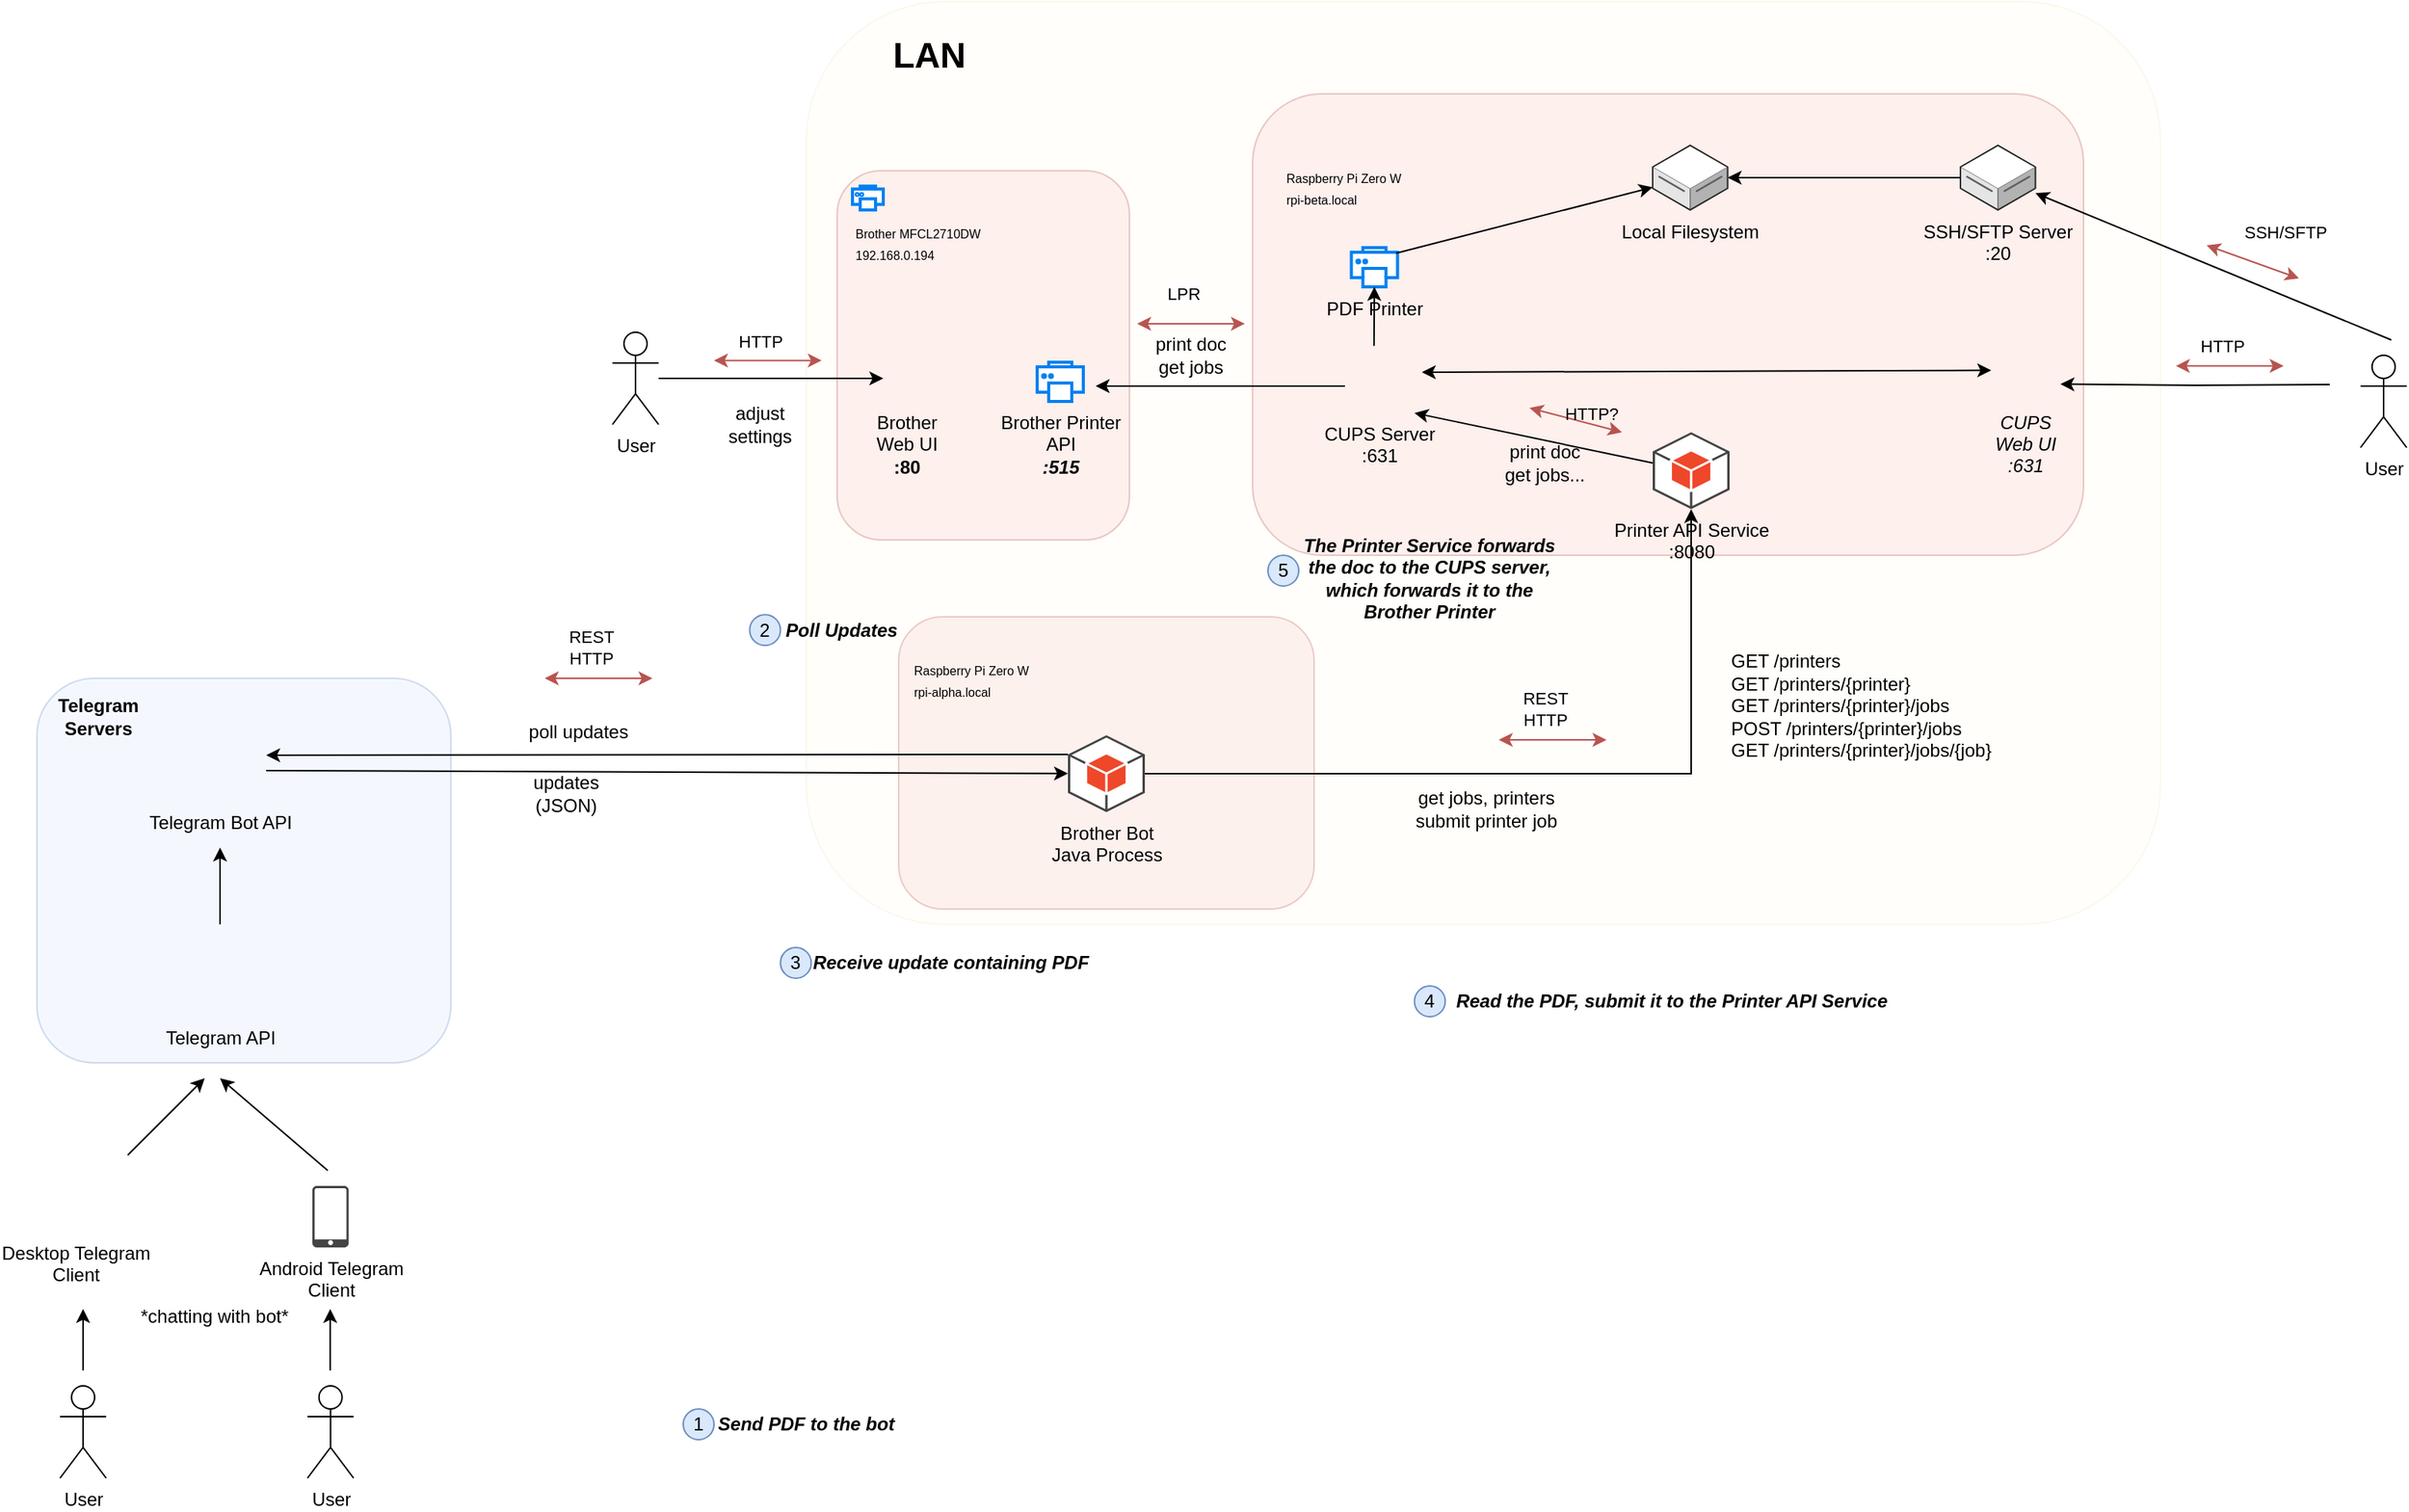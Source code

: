 <mxfile version="22.1.18" type="google">
  <diagram name="Page-1" id="DdPSJ_c9sV7ZSJ3IClvS">
    <mxGraphModel grid="1" page="1" gridSize="10" guides="1" tooltips="1" connect="1" arrows="1" fold="1" pageScale="1" pageWidth="850" pageHeight="1100" math="0" shadow="0">
      <root>
        <mxCell id="0" />
        <mxCell id="1" parent="0" />
        <mxCell id="42NCFGnls3GE2rdPDQEk-40" value="" style="rounded=1;whiteSpace=wrap;html=1;fillColor=#f8cecc;strokeColor=#b85450;opacity=30;" vertex="1" parent="1">
          <mxGeometry x="80" y="500" width="270" height="190" as="geometry" />
        </mxCell>
        <mxCell id="42NCFGnls3GE2rdPDQEk-28" value="" style="rounded=1;whiteSpace=wrap;html=1;fillColor=#fff2cc;strokeColor=#d6b656;opacity=10;strokeWidth=1;" vertex="1" parent="1">
          <mxGeometry x="20" y="100" width="880" height="600" as="geometry" />
        </mxCell>
        <mxCell id="42NCFGnls3GE2rdPDQEk-25" value="" style="rounded=1;whiteSpace=wrap;html=1;fillColor=#dae8fc;strokeColor=#6c8ebf;opacity=30;" vertex="1" parent="1">
          <mxGeometry x="-480" y="540" width="269" height="250" as="geometry" />
        </mxCell>
        <mxCell id="42NCFGnls3GE2rdPDQEk-6" value="" style="rounded=1;whiteSpace=wrap;html=1;fillColor=#f8cecc;strokeColor=#b85450;opacity=30;" vertex="1" parent="1">
          <mxGeometry x="310" y="160" width="540" height="300" as="geometry" />
        </mxCell>
        <mxCell id="42NCFGnls3GE2rdPDQEk-4" value="&lt;div style=&quot;font-size: 8px;&quot;&gt;&lt;span style=&quot;background-color: initial;&quot;&gt;&lt;font style=&quot;font-size: 8px;&quot;&gt;Raspberry Pi Zero W&lt;/font&gt;&lt;/span&gt;&lt;/div&gt;&lt;font style=&quot;font-size: 8px;&quot;&gt;rpi-beta.local&lt;/font&gt;" style="shape=image;html=1;verticalAlign=top;verticalLabelPosition=bottom;labelBackgroundColor=none;imageAspect=0;aspect=fixed;image=https://cdn1.iconfinder.com/data/icons/fruit-136/64/Fruit_iconfree_Filled_Outline_raspberry-healthy-organic-food-fruit_icon-128.png;align=left;" vertex="1" parent="1">
          <mxGeometry x="330" y="180" width="23.62" height="23.62" as="geometry" />
        </mxCell>
        <mxCell id="42NCFGnls3GE2rdPDQEk-7" value="Telegram Bot API" style="shape=image;html=1;verticalAlign=top;verticalLabelPosition=bottom;labelBackgroundColor=none;imageAspect=0;aspect=fixed;image=https://cdn3.iconfinder.com/data/icons/social-media-chamfered-corner/154/telegram-128.png" vertex="1" parent="1">
          <mxGeometry x="-381" y="580" width="40" height="40" as="geometry" />
        </mxCell>
        <mxCell id="42NCFGnls3GE2rdPDQEk-9" value="User" style="shape=umlActor;verticalLabelPosition=bottom;verticalAlign=top;html=1;outlineConnect=0;" vertex="1" parent="1">
          <mxGeometry x="-465" y="1000" width="30" height="60" as="geometry" />
        </mxCell>
        <mxCell id="42NCFGnls3GE2rdPDQEk-10" value="Desktop Telegram&lt;br&gt;Client" style="shape=image;html=1;verticalAlign=top;verticalLabelPosition=bottom;labelBackgroundColor=#ffffff;imageAspect=0;aspect=fixed;image=https://cdn4.iconfinder.com/data/icons/48-bubbles/48/29.Mac-128.png" vertex="1" parent="1">
          <mxGeometry x="-480" y="850" width="50" height="50" as="geometry" />
        </mxCell>
        <mxCell id="42NCFGnls3GE2rdPDQEk-12" value="Android Telegram&lt;br&gt;Client" style="sketch=0;pointerEvents=1;shadow=0;dashed=0;html=1;strokeColor=none;fillColor=#434445;aspect=fixed;labelPosition=center;verticalLabelPosition=bottom;verticalAlign=top;align=center;outlineConnect=0;shape=mxgraph.vvd.phone;" vertex="1" parent="1">
          <mxGeometry x="-301" y="870" width="23.6" height="40" as="geometry" />
        </mxCell>
        <mxCell id="42NCFGnls3GE2rdPDQEk-14" value="Telegram API" style="shape=image;html=1;verticalAlign=top;verticalLabelPosition=bottom;labelBackgroundColor=none;imageAspect=0;aspect=fixed;image=https://cdn3.iconfinder.com/data/icons/social-media-chamfered-corner/154/telegram-128.png" vertex="1" parent="1">
          <mxGeometry x="-381" y="720" width="40" height="40" as="geometry" />
        </mxCell>
        <mxCell id="42NCFGnls3GE2rdPDQEk-18" value="" style="endArrow=classic;html=1;rounded=0;" edge="1" parent="1">
          <mxGeometry width="50" height="50" relative="1" as="geometry">
            <mxPoint x="-421" y="850" as="sourcePoint" />
            <mxPoint x="-371" y="800" as="targetPoint" />
          </mxGeometry>
        </mxCell>
        <mxCell id="42NCFGnls3GE2rdPDQEk-19" value="" style="endArrow=classic;html=1;rounded=0;" edge="1" parent="1">
          <mxGeometry width="50" height="50" relative="1" as="geometry">
            <mxPoint x="-291" y="860" as="sourcePoint" />
            <mxPoint x="-361" y="800" as="targetPoint" />
          </mxGeometry>
        </mxCell>
        <mxCell id="42NCFGnls3GE2rdPDQEk-20" value="" style="endArrow=classic;html=1;rounded=0;" edge="1" parent="1">
          <mxGeometry width="50" height="50" relative="1" as="geometry">
            <mxPoint x="-361" y="700" as="sourcePoint" />
            <mxPoint x="-361" y="650" as="targetPoint" />
          </mxGeometry>
        </mxCell>
        <mxCell id="42NCFGnls3GE2rdPDQEk-21" value="" style="endArrow=classic;html=1;rounded=0;" edge="1" parent="1" target="42NCFGnls3GE2rdPDQEk-89">
          <mxGeometry width="50" height="50" relative="1" as="geometry">
            <mxPoint x="-331" y="600" as="sourcePoint" />
            <mxPoint x="79" y="600" as="targetPoint" />
          </mxGeometry>
        </mxCell>
        <mxCell id="42NCFGnls3GE2rdPDQEk-22" value="" style="endArrow=classic;html=1;rounded=0;exitX=0;exitY=0.25;exitDx=0;exitDy=0;exitPerimeter=0;" edge="1" parent="1" source="42NCFGnls3GE2rdPDQEk-89">
          <mxGeometry width="50" height="50" relative="1" as="geometry">
            <mxPoint x="79" y="590" as="sourcePoint" />
            <mxPoint x="-331" y="590" as="targetPoint" />
          </mxGeometry>
        </mxCell>
        <mxCell id="42NCFGnls3GE2rdPDQEk-23" value="poll updates" style="text;html=1;strokeColor=none;fillColor=none;align=center;verticalAlign=middle;whiteSpace=wrap;rounded=0;" vertex="1" parent="1">
          <mxGeometry x="-166" y="560" width="76" height="30" as="geometry" />
        </mxCell>
        <mxCell id="42NCFGnls3GE2rdPDQEk-24" value="updates (JSON)" style="text;html=1;strokeColor=none;fillColor=none;align=center;verticalAlign=middle;whiteSpace=wrap;rounded=0;" vertex="1" parent="1">
          <mxGeometry x="-166" y="600" width="60" height="30" as="geometry" />
        </mxCell>
        <mxCell id="42NCFGnls3GE2rdPDQEk-26" value="Telegram Servers" style="text;html=1;strokeColor=none;fillColor=none;align=center;verticalAlign=middle;whiteSpace=wrap;rounded=0;fontStyle=1" vertex="1" parent="1">
          <mxGeometry x="-470" y="550" width="60" height="30" as="geometry" />
        </mxCell>
        <mxCell id="42NCFGnls3GE2rdPDQEk-29" value="&lt;font style=&quot;font-size: 23px;&quot;&gt;&lt;b&gt;LAN&lt;/b&gt;&lt;/font&gt;" style="text;html=1;strokeColor=none;fillColor=none;align=center;verticalAlign=middle;whiteSpace=wrap;rounded=0;" vertex="1" parent="1">
          <mxGeometry x="70" y="120" width="60" height="30" as="geometry" />
        </mxCell>
        <mxCell id="42NCFGnls3GE2rdPDQEk-30" value="User" style="shape=umlActor;verticalLabelPosition=bottom;verticalAlign=top;html=1;outlineConnect=0;" vertex="1" parent="1">
          <mxGeometry x="-304.2" y="1000" width="30" height="60" as="geometry" />
        </mxCell>
        <mxCell id="42NCFGnls3GE2rdPDQEk-31" value="" style="endArrow=classic;html=1;rounded=0;" edge="1" parent="1">
          <mxGeometry width="50" height="50" relative="1" as="geometry">
            <mxPoint x="-450" y="990" as="sourcePoint" />
            <mxPoint x="-450" y="950" as="targetPoint" />
          </mxGeometry>
        </mxCell>
        <mxCell id="42NCFGnls3GE2rdPDQEk-32" value="" style="endArrow=classic;html=1;rounded=0;" edge="1" parent="1">
          <mxGeometry width="50" height="50" relative="1" as="geometry">
            <mxPoint x="-289.4" y="990" as="sourcePoint" />
            <mxPoint x="-289.4" y="950" as="targetPoint" />
          </mxGeometry>
        </mxCell>
        <mxCell id="42NCFGnls3GE2rdPDQEk-34" value="" style="endArrow=classic;startArrow=classic;html=1;rounded=0;fillColor=#f8cecc;strokeColor=#b85450;" edge="1" parent="1">
          <mxGeometry width="50" height="50" relative="1" as="geometry">
            <mxPoint x="-150" y="540" as="sourcePoint" />
            <mxPoint x="-80" y="540" as="targetPoint" />
          </mxGeometry>
        </mxCell>
        <mxCell id="42NCFGnls3GE2rdPDQEk-35" value="REST &lt;br&gt;HTTP" style="edgeLabel;html=1;align=center;verticalAlign=middle;resizable=0;points=[];" connectable="0" vertex="1" parent="42NCFGnls3GE2rdPDQEk-34">
          <mxGeometry x="0.423" y="2" relative="1" as="geometry">
            <mxPoint x="-20" y="-18" as="offset" />
          </mxGeometry>
        </mxCell>
        <mxCell id="42NCFGnls3GE2rdPDQEk-36" value="*chatting with bot*" style="text;html=1;strokeColor=none;fillColor=none;align=center;verticalAlign=middle;whiteSpace=wrap;rounded=0;" vertex="1" parent="1">
          <mxGeometry x="-430" y="940" width="131" height="30" as="geometry" />
        </mxCell>
        <mxCell id="42NCFGnls3GE2rdPDQEk-37" value="PDF Printer" style="html=1;verticalLabelPosition=bottom;align=center;labelBackgroundColor=none;verticalAlign=top;strokeWidth=2;strokeColor=#0080F0;shadow=0;dashed=0;shape=mxgraph.ios7.icons.printer;" vertex="1" parent="1">
          <mxGeometry x="374.2" y="260" width="30" height="25.5" as="geometry" />
        </mxCell>
        <mxCell id="42NCFGnls3GE2rdPDQEk-41" value="" style="rounded=1;whiteSpace=wrap;html=1;fillColor=#f8cecc;strokeColor=#b85450;opacity=30;" vertex="1" parent="1">
          <mxGeometry x="40" y="210" width="190" height="240" as="geometry" />
        </mxCell>
        <mxCell id="42NCFGnls3GE2rdPDQEk-1" value="&lt;font style=&quot;font-size: 8px;&quot;&gt;Brother&amp;nbsp;MFCL2710DW&lt;br&gt;192.168.0.194&lt;/font&gt;" style="html=1;verticalLabelPosition=bottom;align=left;labelBackgroundColor=none;verticalAlign=top;strokeWidth=2;strokeColor=#0080F0;shadow=0;dashed=0;shape=mxgraph.ios7.icons.printer;" vertex="1" parent="1">
          <mxGeometry x="50" y="220" width="20" height="15.5" as="geometry" />
        </mxCell>
        <mxCell id="42NCFGnls3GE2rdPDQEk-43" value="&lt;div style=&quot;font-size: 8px;&quot;&gt;&lt;span style=&quot;background-color: initial;&quot;&gt;&lt;font style=&quot;font-size: 8px;&quot;&gt;Raspberry Pi Zero W&lt;/font&gt;&lt;/span&gt;&lt;/div&gt;&lt;font style=&quot;font-size: 8px;&quot;&gt;rpi-alpha.local&lt;/font&gt;" style="shape=image;html=1;verticalAlign=top;verticalLabelPosition=bottom;labelBackgroundColor=none;imageAspect=0;aspect=fixed;image=https://cdn1.iconfinder.com/data/icons/fruit-136/64/Fruit_iconfree_Filled_Outline_raspberry-healthy-organic-food-fruit_icon-128.png;align=left;" vertex="1" parent="1">
          <mxGeometry x="88.19" y="500" width="23.62" height="23.62" as="geometry" />
        </mxCell>
        <mxCell id="42NCFGnls3GE2rdPDQEk-45" value="Brother Printer&lt;br&gt;API&lt;br&gt;&lt;i&gt;&lt;b&gt;:515&lt;/b&gt;&lt;/i&gt;" style="html=1;verticalLabelPosition=bottom;align=center;labelBackgroundColor=none;verticalAlign=top;strokeWidth=2;strokeColor=#0080F0;shadow=0;dashed=0;shape=mxgraph.ios7.icons.printer;" vertex="1" parent="1">
          <mxGeometry x="170" y="334.5" width="30" height="25.5" as="geometry" />
        </mxCell>
        <mxCell id="42NCFGnls3GE2rdPDQEk-46" value="Brother&lt;br&gt;Web UI&lt;br&gt;&lt;b&gt;:80&lt;/b&gt;" style="shape=image;html=1;verticalAlign=top;verticalLabelPosition=bottom;labelBackgroundColor=none;imageAspect=0;aspect=fixed;image=https://cdn1.iconfinder.com/data/icons/seo-and-web-development-6/32/Web_website_favorite_site_star-128.png" vertex="1" parent="1">
          <mxGeometry x="70" y="330" width="30" height="30" as="geometry" />
        </mxCell>
        <mxCell id="42NCFGnls3GE2rdPDQEk-49" style="edgeStyle=orthogonalEdgeStyle;rounded=0;orthogonalLoop=1;jettySize=auto;html=1;entryX=0;entryY=0.5;entryDx=0;entryDy=0;" edge="1" parent="1" source="42NCFGnls3GE2rdPDQEk-47" target="42NCFGnls3GE2rdPDQEk-46">
          <mxGeometry relative="1" as="geometry" />
        </mxCell>
        <mxCell id="42NCFGnls3GE2rdPDQEk-47" value="User" style="shape=umlActor;verticalLabelPosition=bottom;verticalAlign=top;html=1;outlineConnect=0;" vertex="1" parent="1">
          <mxGeometry x="-106" y="315" width="30" height="60" as="geometry" />
        </mxCell>
        <mxCell id="42NCFGnls3GE2rdPDQEk-51" value="CUPS Server&#xa;:631" style="shape=image;imageAspect=0;aspect=fixed;verticalLabelPosition=bottom;verticalAlign=top;image=https://www.cups.org/apple-touch-icon.png;" vertex="1" parent="1">
          <mxGeometry x="370.2" y="322.5" width="45" height="45" as="geometry" />
        </mxCell>
        <mxCell id="42NCFGnls3GE2rdPDQEk-52" value="CUPS&#xa;Web UI&#xa;:631" style="shape=image;imageAspect=0;aspect=fixed;verticalLabelPosition=bottom;verticalAlign=top;image=https://www.cups.org/apple-touch-icon.png;fontStyle=2" vertex="1" parent="1">
          <mxGeometry x="790" y="315" width="45" height="45" as="geometry" />
        </mxCell>
        <mxCell id="42NCFGnls3GE2rdPDQEk-55" value="" style="endArrow=classic;startArrow=classic;html=1;rounded=0;fillColor=#f8cecc;strokeColor=#b85450;" edge="1" parent="1">
          <mxGeometry width="50" height="50" relative="1" as="geometry">
            <mxPoint x="-40" y="333.32" as="sourcePoint" />
            <mxPoint x="30" y="333.32" as="targetPoint" />
          </mxGeometry>
        </mxCell>
        <mxCell id="42NCFGnls3GE2rdPDQEk-56" value="&lt;br&gt;HTTP" style="edgeLabel;html=1;align=center;verticalAlign=middle;resizable=0;points=[];" connectable="0" vertex="1" parent="42NCFGnls3GE2rdPDQEk-55">
          <mxGeometry x="0.423" y="2" relative="1" as="geometry">
            <mxPoint x="-20" y="-18" as="offset" />
          </mxGeometry>
        </mxCell>
        <mxCell id="42NCFGnls3GE2rdPDQEk-57" style="edgeStyle=orthogonalEdgeStyle;rounded=0;orthogonalLoop=1;jettySize=auto;html=1;entryX=1;entryY=0.75;entryDx=0;entryDy=0;" edge="1" parent="1" target="42NCFGnls3GE2rdPDQEk-52">
          <mxGeometry relative="1" as="geometry">
            <mxPoint x="1206" y="360" as="targetPoint" />
            <mxPoint x="1010" y="349" as="sourcePoint" />
          </mxGeometry>
        </mxCell>
        <mxCell id="42NCFGnls3GE2rdPDQEk-58" value="User" style="shape=umlActor;verticalLabelPosition=bottom;verticalAlign=top;html=1;outlineConnect=0;" vertex="1" parent="1">
          <mxGeometry x="1030" y="330" width="30" height="60" as="geometry" />
        </mxCell>
        <mxCell id="42NCFGnls3GE2rdPDQEk-59" value="" style="endArrow=classic;startArrow=classic;html=1;rounded=0;fillColor=#f8cecc;strokeColor=#b85450;" edge="1" parent="1">
          <mxGeometry width="50" height="50" relative="1" as="geometry">
            <mxPoint x="910" y="336.91" as="sourcePoint" />
            <mxPoint x="980" y="336.91" as="targetPoint" />
          </mxGeometry>
        </mxCell>
        <mxCell id="42NCFGnls3GE2rdPDQEk-60" value="&lt;br&gt;HTTP" style="edgeLabel;html=1;align=center;verticalAlign=middle;resizable=0;points=[];" connectable="0" vertex="1" parent="42NCFGnls3GE2rdPDQEk-59">
          <mxGeometry x="0.423" y="2" relative="1" as="geometry">
            <mxPoint x="-20" y="-18" as="offset" />
          </mxGeometry>
        </mxCell>
        <mxCell id="42NCFGnls3GE2rdPDQEk-67" value="" style="endArrow=classic;html=1;rounded=0;entryX=1.267;entryY=0.608;entryDx=0;entryDy=0;entryPerimeter=0;" edge="1" parent="1" target="42NCFGnls3GE2rdPDQEk-45">
          <mxGeometry width="50" height="50" relative="1" as="geometry">
            <mxPoint x="370" y="350" as="sourcePoint" />
            <mxPoint x="420" y="300" as="targetPoint" />
          </mxGeometry>
        </mxCell>
        <mxCell id="42NCFGnls3GE2rdPDQEk-68" value="" style="endArrow=classic;html=1;rounded=0;exitX=0.416;exitY=0.031;exitDx=0;exitDy=0;exitPerimeter=0;" edge="1" parent="1" source="42NCFGnls3GE2rdPDQEk-51" target="42NCFGnls3GE2rdPDQEk-37">
          <mxGeometry width="50" height="50" relative="1" as="geometry">
            <mxPoint x="552" y="309.7" as="sourcePoint" />
            <mxPoint x="390" y="309.7" as="targetPoint" />
          </mxGeometry>
        </mxCell>
        <mxCell id="42NCFGnls3GE2rdPDQEk-69" value="" style="endArrow=classic;startArrow=classic;html=1;rounded=0;entryX=0;entryY=0.75;entryDx=0;entryDy=0;" edge="1" parent="1">
          <mxGeometry width="50" height="50" relative="1" as="geometry">
            <mxPoint x="420" y="341" as="sourcePoint" />
            <mxPoint x="790" y="339.75" as="targetPoint" />
          </mxGeometry>
        </mxCell>
        <mxCell id="42NCFGnls3GE2rdPDQEk-70" value="print doc&lt;br&gt;get jobs" style="text;html=1;strokeColor=none;fillColor=none;align=center;verticalAlign=middle;whiteSpace=wrap;rounded=0;" vertex="1" parent="1">
          <mxGeometry x="240" y="315" width="60" height="30" as="geometry" />
        </mxCell>
        <mxCell id="42NCFGnls3GE2rdPDQEk-71" value="" style="endArrow=classic;startArrow=classic;html=1;rounded=0;fillColor=#f8cecc;strokeColor=#b85450;" edge="1" parent="1">
          <mxGeometry width="50" height="50" relative="1" as="geometry">
            <mxPoint x="235" y="309.47" as="sourcePoint" />
            <mxPoint x="305" y="309.47" as="targetPoint" />
          </mxGeometry>
        </mxCell>
        <mxCell id="42NCFGnls3GE2rdPDQEk-72" value="LPR" style="edgeLabel;html=1;align=center;verticalAlign=middle;resizable=0;points=[];" connectable="0" vertex="1" parent="42NCFGnls3GE2rdPDQEk-71">
          <mxGeometry x="0.423" y="2" relative="1" as="geometry">
            <mxPoint x="-20" y="-18" as="offset" />
          </mxGeometry>
        </mxCell>
        <mxCell id="42NCFGnls3GE2rdPDQEk-73" value="SSH/SFTP Server&lt;br&gt;:20" style="verticalLabelPosition=bottom;html=1;verticalAlign=top;strokeWidth=1;align=center;outlineConnect=0;dashed=0;outlineConnect=0;shape=mxgraph.aws3d.dataServer;strokeColor=#5E5E5E;aspect=fixed;" vertex="1" parent="1">
          <mxGeometry x="770" y="193.5" width="48.74" height="42" as="geometry" />
        </mxCell>
        <mxCell id="42NCFGnls3GE2rdPDQEk-75" value="Local Filesystem" style="verticalLabelPosition=bottom;html=1;verticalAlign=top;strokeWidth=1;align=center;outlineConnect=0;dashed=0;outlineConnect=0;shape=mxgraph.aws3d.dataServer;strokeColor=#5E5E5E;aspect=fixed;" vertex="1" parent="1">
          <mxGeometry x="570" y="193.5" width="48.74" height="42" as="geometry" />
        </mxCell>
        <mxCell id="42NCFGnls3GE2rdPDQEk-76" value="" style="endArrow=classic;html=1;rounded=0;" edge="1" parent="1" source="42NCFGnls3GE2rdPDQEk-73" target="42NCFGnls3GE2rdPDQEk-75">
          <mxGeometry width="50" height="50" relative="1" as="geometry">
            <mxPoint x="760" y="230" as="sourcePoint" />
            <mxPoint x="640" y="220" as="targetPoint" />
          </mxGeometry>
        </mxCell>
        <mxCell id="42NCFGnls3GE2rdPDQEk-77" value="" style="endArrow=classic;html=1;rounded=0;exitX=0.969;exitY=0.142;exitDx=0;exitDy=0;exitPerimeter=0;" edge="1" parent="1" source="42NCFGnls3GE2rdPDQEk-37" target="42NCFGnls3GE2rdPDQEk-75">
          <mxGeometry width="50" height="50" relative="1" as="geometry">
            <mxPoint x="780" y="225" as="sourcePoint" />
            <mxPoint x="629" y="225" as="targetPoint" />
          </mxGeometry>
        </mxCell>
        <mxCell id="42NCFGnls3GE2rdPDQEk-78" value="" style="endArrow=classic;html=1;rounded=0;" edge="1" parent="1" target="42NCFGnls3GE2rdPDQEk-73">
          <mxGeometry width="50" height="50" relative="1" as="geometry">
            <mxPoint x="1050" y="320" as="sourcePoint" />
            <mxPoint x="1100" y="270" as="targetPoint" />
          </mxGeometry>
        </mxCell>
        <mxCell id="42NCFGnls3GE2rdPDQEk-79" value="" style="endArrow=classic;startArrow=classic;html=1;rounded=0;fillColor=#f8cecc;strokeColor=#b85450;" edge="1" parent="1">
          <mxGeometry width="50" height="50" relative="1" as="geometry">
            <mxPoint x="930" y="258.46" as="sourcePoint" />
            <mxPoint x="990" y="280" as="targetPoint" />
          </mxGeometry>
        </mxCell>
        <mxCell id="42NCFGnls3GE2rdPDQEk-80" value="SSH/SFTP" style="edgeLabel;html=1;align=center;verticalAlign=middle;resizable=0;points=[];" connectable="0" vertex="1" parent="42NCFGnls3GE2rdPDQEk-79">
          <mxGeometry x="0.423" y="2" relative="1" as="geometry">
            <mxPoint x="7" y="-22" as="offset" />
          </mxGeometry>
        </mxCell>
        <mxCell id="42NCFGnls3GE2rdPDQEk-81" value="adjust settings" style="text;html=1;strokeColor=none;fillColor=none;align=center;verticalAlign=middle;whiteSpace=wrap;rounded=0;" vertex="1" parent="1">
          <mxGeometry x="-40" y="360" width="60" height="30" as="geometry" />
        </mxCell>
        <mxCell id="42NCFGnls3GE2rdPDQEk-82" value="Printer API Service&lt;br&gt;:8080" style="outlineConnect=0;dashed=0;verticalLabelPosition=bottom;verticalAlign=top;align=center;html=1;shape=mxgraph.aws3.android;fillColor=#EE472A;gradientColor=none;" vertex="1" parent="1">
          <mxGeometry x="570" y="380" width="50" height="50" as="geometry" />
        </mxCell>
        <mxCell id="42NCFGnls3GE2rdPDQEk-83" value="" style="endArrow=classic;html=1;rounded=0;entryX=1;entryY=1;entryDx=0;entryDy=0;" edge="1" parent="1" target="42NCFGnls3GE2rdPDQEk-51">
          <mxGeometry width="50" height="50" relative="1" as="geometry">
            <mxPoint x="570" y="400" as="sourcePoint" />
            <mxPoint x="620" y="350" as="targetPoint" />
          </mxGeometry>
        </mxCell>
        <mxCell id="42NCFGnls3GE2rdPDQEk-87" value="" style="endArrow=classic;startArrow=classic;html=1;rounded=0;fillColor=#f8cecc;strokeColor=#b85450;" edge="1" parent="1">
          <mxGeometry width="50" height="50" relative="1" as="geometry">
            <mxPoint x="490" y="364.23" as="sourcePoint" />
            <mxPoint x="550" y="380" as="targetPoint" />
          </mxGeometry>
        </mxCell>
        <mxCell id="42NCFGnls3GE2rdPDQEk-88" value="HTTP?" style="edgeLabel;html=1;align=center;verticalAlign=middle;resizable=0;points=[];labelBackgroundColor=none;" connectable="0" vertex="1" parent="42NCFGnls3GE2rdPDQEk-87">
          <mxGeometry x="0.423" y="2" relative="1" as="geometry">
            <mxPoint x="-3" y="-6" as="offset" />
          </mxGeometry>
        </mxCell>
        <mxCell id="42NCFGnls3GE2rdPDQEk-89" value="Brother Bot&lt;br&gt;Java Process" style="outlineConnect=0;dashed=0;verticalLabelPosition=bottom;verticalAlign=top;align=center;html=1;shape=mxgraph.aws3.android;fillColor=#EE472A;gradientColor=none;" vertex="1" parent="1">
          <mxGeometry x="190" y="577" width="50" height="50" as="geometry" />
        </mxCell>
        <mxCell id="42NCFGnls3GE2rdPDQEk-92" style="edgeStyle=orthogonalEdgeStyle;rounded=0;orthogonalLoop=1;jettySize=auto;html=1;exitX=1;exitY=0.5;exitDx=0;exitDy=0;exitPerimeter=0;entryX=0.5;entryY=1;entryDx=0;entryDy=0;entryPerimeter=0;" edge="1" parent="1" source="42NCFGnls3GE2rdPDQEk-89" target="42NCFGnls3GE2rdPDQEk-82">
          <mxGeometry relative="1" as="geometry" />
        </mxCell>
        <mxCell id="42NCFGnls3GE2rdPDQEk-93" value="" style="endArrow=classic;startArrow=classic;html=1;rounded=0;fillColor=#f8cecc;strokeColor=#b85450;" edge="1" parent="1">
          <mxGeometry width="50" height="50" relative="1" as="geometry">
            <mxPoint x="470" y="580" as="sourcePoint" />
            <mxPoint x="540" y="580" as="targetPoint" />
          </mxGeometry>
        </mxCell>
        <mxCell id="42NCFGnls3GE2rdPDQEk-94" value="REST &lt;br&gt;HTTP" style="edgeLabel;html=1;align=center;verticalAlign=middle;resizable=0;points=[];" connectable="0" vertex="1" parent="42NCFGnls3GE2rdPDQEk-93">
          <mxGeometry x="0.423" y="2" relative="1" as="geometry">
            <mxPoint x="-20" y="-18" as="offset" />
          </mxGeometry>
        </mxCell>
        <mxCell id="42NCFGnls3GE2rdPDQEk-95" value="get jobs, printers&lt;br&gt;submit printer job" style="text;html=1;strokeColor=none;fillColor=none;align=center;verticalAlign=middle;whiteSpace=wrap;rounded=0;" vertex="1" parent="1">
          <mxGeometry x="404" y="610" width="116" height="30" as="geometry" />
        </mxCell>
        <mxCell id="42NCFGnls3GE2rdPDQEk-96" value="GET /printers&lt;br&gt;GET /printers/{printer}&lt;br&gt;GET /printers/{printer}/jobs&lt;br&gt;POST /printers/{printer}/jobs&lt;br&gt;GET /printers/{printer}/jobs/{job}&lt;br&gt;&lt;div style=&quot;&quot;&gt;&lt;br&gt;&lt;/div&gt;" style="text;html=1;strokeColor=none;fillColor=none;align=left;verticalAlign=middle;whiteSpace=wrap;rounded=0;" vertex="1" parent="1">
          <mxGeometry x="618.74" y="520" width="181.26" height="90" as="geometry" />
        </mxCell>
        <mxCell id="42NCFGnls3GE2rdPDQEk-97" value="1" style="ellipse;whiteSpace=wrap;html=1;aspect=fixed;fillColor=#dae8fc;strokeColor=#6c8ebf;" vertex="1" parent="1">
          <mxGeometry x="-60" y="1015" width="20" height="20" as="geometry" />
        </mxCell>
        <mxCell id="42NCFGnls3GE2rdPDQEk-98" value="&lt;i&gt;&lt;b&gt;Send PDF to the bot&lt;/b&gt;&lt;/i&gt;" style="text;html=1;strokeColor=none;fillColor=none;align=center;verticalAlign=middle;whiteSpace=wrap;rounded=0;" vertex="1" parent="1">
          <mxGeometry x="-40" y="1010" width="120" height="30" as="geometry" />
        </mxCell>
        <mxCell id="42NCFGnls3GE2rdPDQEk-100" value="&lt;i&gt;&lt;b&gt;Poll Updates&lt;/b&gt;&lt;/i&gt;" style="text;html=1;strokeColor=none;fillColor=none;align=center;verticalAlign=middle;whiteSpace=wrap;rounded=0;" vertex="1" parent="1">
          <mxGeometry x="3.19" y="493.62" width="80" height="30" as="geometry" />
        </mxCell>
        <mxCell id="42NCFGnls3GE2rdPDQEk-102" value="&lt;i&gt;&lt;b&gt;Receive update containing PDF&lt;/b&gt;&lt;/i&gt;" style="text;html=1;strokeColor=none;fillColor=none;align=center;verticalAlign=middle;whiteSpace=wrap;rounded=0;" vertex="1" parent="1">
          <mxGeometry x="23.19" y="710" width="181.81" height="30" as="geometry" />
        </mxCell>
        <mxCell id="42NCFGnls3GE2rdPDQEk-103" value="3" style="ellipse;whiteSpace=wrap;html=1;aspect=fixed;fillColor=#dae8fc;strokeColor=#6c8ebf;" vertex="1" parent="1">
          <mxGeometry x="3.19" y="715" width="20" height="20" as="geometry" />
        </mxCell>
        <mxCell id="42NCFGnls3GE2rdPDQEk-105" value="2" style="ellipse;whiteSpace=wrap;html=1;aspect=fixed;fillColor=#dae8fc;strokeColor=#6c8ebf;" vertex="1" parent="1">
          <mxGeometry x="-16.81" y="498.62" width="20" height="20" as="geometry" />
        </mxCell>
        <mxCell id="42NCFGnls3GE2rdPDQEk-106" value="&lt;i&gt;&lt;b&gt;Read the PDF, submit it to the Printer API Service&lt;/b&gt;&lt;/i&gt;" style="text;html=1;strokeColor=none;fillColor=none;align=center;verticalAlign=middle;whiteSpace=wrap;rounded=0;" vertex="1" parent="1">
          <mxGeometry x="435.2" y="735" width="294.8" height="30" as="geometry" />
        </mxCell>
        <mxCell id="42NCFGnls3GE2rdPDQEk-107" value="4" style="ellipse;whiteSpace=wrap;html=1;aspect=fixed;fillColor=#dae8fc;strokeColor=#6c8ebf;" vertex="1" parent="1">
          <mxGeometry x="415.2" y="740" width="20" height="20" as="geometry" />
        </mxCell>
        <mxCell id="42NCFGnls3GE2rdPDQEk-108" value="&lt;i&gt;&lt;b&gt;The Printer Service forwards the doc to the CUPS server, which forwards it to the Brother Printer&lt;/b&gt;&lt;/i&gt;" style="text;html=1;strokeColor=none;fillColor=none;align=center;verticalAlign=middle;whiteSpace=wrap;rounded=0;" vertex="1" parent="1">
          <mxGeometry x="340" y="460" width="170" height="30" as="geometry" />
        </mxCell>
        <mxCell id="42NCFGnls3GE2rdPDQEk-109" value="5" style="ellipse;whiteSpace=wrap;html=1;aspect=fixed;fillColor=#dae8fc;strokeColor=#6c8ebf;" vertex="1" parent="1">
          <mxGeometry x="320" y="460" width="20" height="20" as="geometry" />
        </mxCell>
        <mxCell id="42NCFGnls3GE2rdPDQEk-110" value="print doc&lt;br&gt;get jobs..." style="text;html=1;strokeColor=none;fillColor=none;align=center;verticalAlign=middle;whiteSpace=wrap;rounded=0;" vertex="1" parent="1">
          <mxGeometry x="470" y="385" width="60" height="30" as="geometry" />
        </mxCell>
      </root>
    </mxGraphModel>
  </diagram>
</mxfile>
